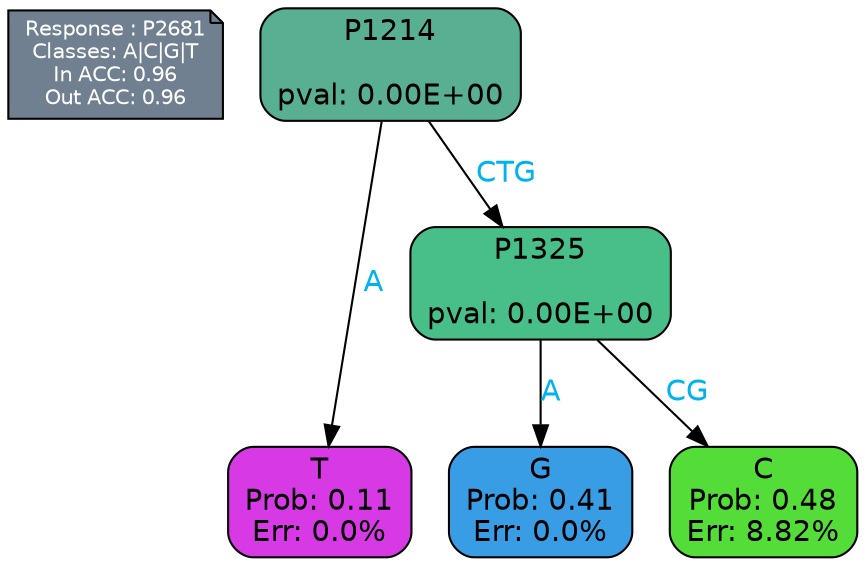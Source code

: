 digraph Tree {
node [shape=box, style="filled, rounded", color="black", fontname=helvetica] ;
graph [ranksep=equally, splines=polylines, bgcolor=transparent, dpi=600] ;
edge [fontname=helvetica] ;
LEGEND [label="Response : P2681
Classes: A|C|G|T
In ACC: 0.96
Out ACC: 0.96
",shape=note,align=left,style=filled,fillcolor="slategray",fontcolor="white",fontsize=10];1 [label="P1214

pval: 0.00E+00", fillcolor="#58af92"] ;
2 [label="T
Prob: 0.11
Err: 0.0%", fillcolor="#d739e5"] ;
3 [label="P1325

pval: 0.00E+00", fillcolor="#48bf88"] ;
4 [label="G
Prob: 0.41
Err: 0.0%", fillcolor="#399de5"] ;
5 [label="C
Prob: 0.48
Err: 8.82%", fillcolor="#54dc39"] ;
1 -> 2 [label="A",fontcolor=deepskyblue2] ;
1 -> 3 [label="CTG",fontcolor=deepskyblue2] ;
3 -> 4 [label="A",fontcolor=deepskyblue2] ;
3 -> 5 [label="CG",fontcolor=deepskyblue2] ;
{rank = same; 2;4;5;}{rank = same; LEGEND;1;}}